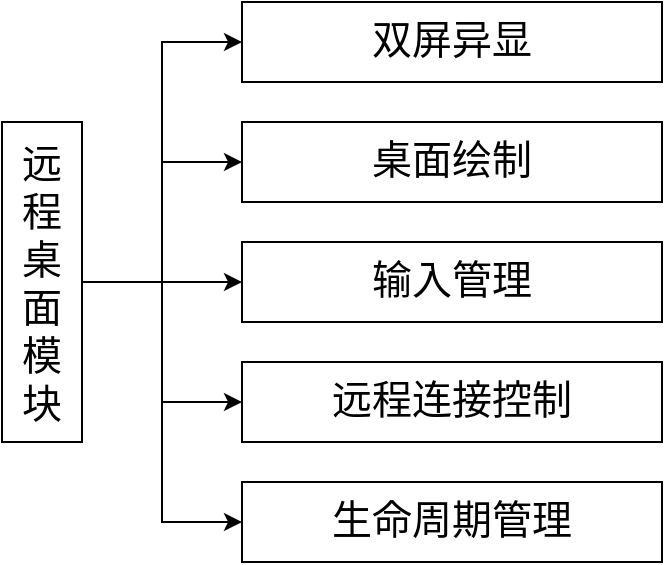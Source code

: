 <mxfile version="14.5.1" type="device"><diagram id="8T4O97ZGHhy4c3hH_EFY" name="第 1 页"><mxGraphModel dx="1089" dy="850" grid="1" gridSize="10" guides="1" tooltips="1" connect="1" arrows="1" fold="1" page="1" pageScale="1" pageWidth="1654" pageHeight="2336" math="0" shadow="0"><root><mxCell id="0"/><mxCell id="1" parent="0"/><mxCell id="kUtsUF67voV3PfBC4P9L-14" style="edgeStyle=orthogonalEdgeStyle;rounded=0;orthogonalLoop=1;jettySize=auto;html=1;exitX=0.5;exitY=1;exitDx=0;exitDy=0;entryX=0.5;entryY=0;entryDx=0;entryDy=0;" edge="1" parent="1" source="kUtsUF67voV3PfBC4P9L-6" target="kUtsUF67voV3PfBC4P9L-9"><mxGeometry relative="1" as="geometry"/></mxCell><mxCell id="kUtsUF67voV3PfBC4P9L-15" style="edgeStyle=orthogonalEdgeStyle;rounded=0;orthogonalLoop=1;jettySize=auto;html=1;exitX=0.5;exitY=1;exitDx=0;exitDy=0;entryX=0.5;entryY=0;entryDx=0;entryDy=0;" edge="1" parent="1" source="kUtsUF67voV3PfBC4P9L-6" target="kUtsUF67voV3PfBC4P9L-8"><mxGeometry relative="1" as="geometry"/></mxCell><mxCell id="kUtsUF67voV3PfBC4P9L-16" style="edgeStyle=orthogonalEdgeStyle;rounded=0;orthogonalLoop=1;jettySize=auto;html=1;exitX=0.5;exitY=1;exitDx=0;exitDy=0;entryX=0.5;entryY=0;entryDx=0;entryDy=0;" edge="1" parent="1" source="kUtsUF67voV3PfBC4P9L-6" target="kUtsUF67voV3PfBC4P9L-11"><mxGeometry relative="1" as="geometry"/></mxCell><mxCell id="kUtsUF67voV3PfBC4P9L-17" style="edgeStyle=orthogonalEdgeStyle;rounded=0;orthogonalLoop=1;jettySize=auto;html=1;exitX=0.5;exitY=1;exitDx=0;exitDy=0;entryX=0.5;entryY=0;entryDx=0;entryDy=0;" edge="1" parent="1" source="kUtsUF67voV3PfBC4P9L-6" target="kUtsUF67voV3PfBC4P9L-7"><mxGeometry relative="1" as="geometry"/></mxCell><mxCell id="kUtsUF67voV3PfBC4P9L-18" style="edgeStyle=orthogonalEdgeStyle;rounded=0;orthogonalLoop=1;jettySize=auto;html=1;exitX=0.5;exitY=1;exitDx=0;exitDy=0;entryX=0.5;entryY=0;entryDx=0;entryDy=0;" edge="1" parent="1" source="kUtsUF67voV3PfBC4P9L-6" target="kUtsUF67voV3PfBC4P9L-10"><mxGeometry relative="1" as="geometry"/></mxCell><mxCell id="kUtsUF67voV3PfBC4P9L-6" value="远程桌面模块" style="rounded=0;whiteSpace=wrap;html=1;fontSize=20;direction=north;" vertex="1" parent="1"><mxGeometry x="115" y="340" width="40" height="160" as="geometry"/></mxCell><mxCell id="kUtsUF67voV3PfBC4P9L-8" value="桌面绘制" style="rounded=0;whiteSpace=wrap;html=1;fontSize=20;verticalAlign=top;direction=north;" vertex="1" parent="1"><mxGeometry x="235" y="340" width="210" height="40" as="geometry"/></mxCell><mxCell id="kUtsUF67voV3PfBC4P9L-9" value="双屏异显" style="rounded=0;whiteSpace=wrap;html=1;fontSize=20;verticalAlign=top;direction=north;" vertex="1" parent="1"><mxGeometry x="235" y="280" width="210" height="40" as="geometry"/></mxCell><mxCell id="kUtsUF67voV3PfBC4P9L-10" value="生命周期管理" style="rounded=0;whiteSpace=wrap;html=1;fontSize=20;verticalAlign=top;direction=north;" vertex="1" parent="1"><mxGeometry x="235" y="520" width="210" height="40" as="geometry"/></mxCell><mxCell id="kUtsUF67voV3PfBC4P9L-11" value="输入管理" style="rounded=0;whiteSpace=wrap;html=1;fontSize=20;verticalAlign=top;direction=north;" vertex="1" parent="1"><mxGeometry x="235" y="400" width="210" height="40" as="geometry"/></mxCell><mxCell id="kUtsUF67voV3PfBC4P9L-7" value="远程连接控制" style="rounded=0;whiteSpace=wrap;html=1;fontSize=20;verticalAlign=top;direction=north;" vertex="1" parent="1"><mxGeometry x="235" y="460" width="210" height="40" as="geometry"/></mxCell></root></mxGraphModel></diagram></mxfile>